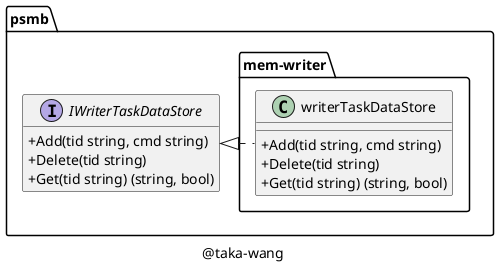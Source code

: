 @startuml

set namespaceSeparator /

skinparam classAttributeIconSize 0

class psmb/mem-writer/writerTaskDataStore {
    +Add(tid string, cmd string)
    +Delete(tid string)
    +Get(tid string) (string, bool)
}

interface psmb/IWriterTaskDataStore {
    +Add(tid string, cmd string)
    +Delete(tid string)
    +Get(tid string) (string, bool)
}

"psmb/IWriterTaskDataStore" <|. "psmb/mem-writer/writerTaskDataStore"

caption @taka-wang

hide interface fields

@enduml